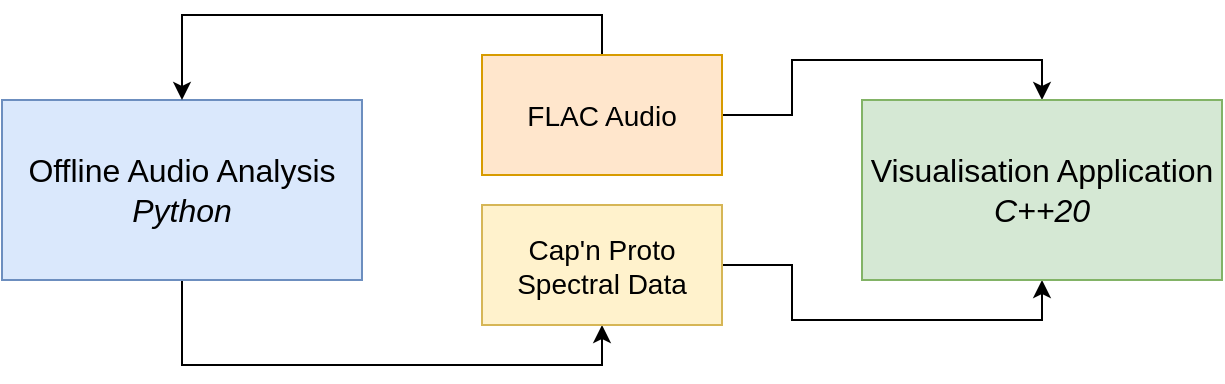 <mxfile version="24.1.0" type="device">
  <diagram name="Page-1" id="ulZEaE2dIo4UEBuT3u88">
    <mxGraphModel dx="1050" dy="625" grid="1" gridSize="10" guides="1" tooltips="1" connect="1" arrows="1" fold="1" page="1" pageScale="1" pageWidth="827" pageHeight="1169" math="0" shadow="0">
      <root>
        <mxCell id="0" />
        <mxCell id="1" parent="0" />
        <mxCell id="PQ_tBbDUJJmbg7Y49v7_-5" style="edgeStyle=orthogonalEdgeStyle;rounded=0;orthogonalLoop=1;jettySize=auto;html=1;exitX=0.5;exitY=1;exitDx=0;exitDy=0;entryX=0.5;entryY=1;entryDx=0;entryDy=0;" edge="1" parent="1" source="PQ_tBbDUJJmbg7Y49v7_-1" target="PQ_tBbDUJJmbg7Y49v7_-2">
          <mxGeometry relative="1" as="geometry" />
        </mxCell>
        <mxCell id="PQ_tBbDUJJmbg7Y49v7_-1" value="&lt;font style=&quot;font-size: 16px;&quot;&gt;Offline Audio Analysis&lt;br&gt;&lt;i&gt;Python&lt;/i&gt;&lt;/font&gt;" style="rounded=0;whiteSpace=wrap;html=1;fillColor=#dae8fc;strokeColor=#6c8ebf;" vertex="1" parent="1">
          <mxGeometry x="80" y="150" width="180" height="90" as="geometry" />
        </mxCell>
        <mxCell id="PQ_tBbDUJJmbg7Y49v7_-8" style="edgeStyle=orthogonalEdgeStyle;rounded=0;orthogonalLoop=1;jettySize=auto;html=1;exitX=1;exitY=0.5;exitDx=0;exitDy=0;entryX=0.5;entryY=1;entryDx=0;entryDy=0;" edge="1" parent="1" source="PQ_tBbDUJJmbg7Y49v7_-2" target="PQ_tBbDUJJmbg7Y49v7_-6">
          <mxGeometry relative="1" as="geometry" />
        </mxCell>
        <mxCell id="PQ_tBbDUJJmbg7Y49v7_-2" value="&lt;font style=&quot;font-size: 14px;&quot;&gt;Cap&#39;n Proto Spectral Data&lt;/font&gt;" style="rounded=0;whiteSpace=wrap;html=1;fillColor=#fff2cc;strokeColor=#d6b656;" vertex="1" parent="1">
          <mxGeometry x="320" y="202.5" width="120" height="60" as="geometry" />
        </mxCell>
        <mxCell id="PQ_tBbDUJJmbg7Y49v7_-4" style="edgeStyle=orthogonalEdgeStyle;rounded=0;orthogonalLoop=1;jettySize=auto;html=1;exitX=0.5;exitY=0;exitDx=0;exitDy=0;entryX=0.5;entryY=0;entryDx=0;entryDy=0;" edge="1" parent="1" source="PQ_tBbDUJJmbg7Y49v7_-3" target="PQ_tBbDUJJmbg7Y49v7_-1">
          <mxGeometry relative="1" as="geometry" />
        </mxCell>
        <mxCell id="PQ_tBbDUJJmbg7Y49v7_-7" style="edgeStyle=orthogonalEdgeStyle;rounded=0;orthogonalLoop=1;jettySize=auto;html=1;exitX=1;exitY=0.5;exitDx=0;exitDy=0;entryX=0.5;entryY=0;entryDx=0;entryDy=0;" edge="1" parent="1" source="PQ_tBbDUJJmbg7Y49v7_-3" target="PQ_tBbDUJJmbg7Y49v7_-6">
          <mxGeometry relative="1" as="geometry" />
        </mxCell>
        <mxCell id="PQ_tBbDUJJmbg7Y49v7_-3" value="&lt;font style=&quot;font-size: 14px;&quot;&gt;FLAC Audio&lt;/font&gt;" style="rounded=0;whiteSpace=wrap;html=1;fillColor=#ffe6cc;strokeColor=#d79b00;" vertex="1" parent="1">
          <mxGeometry x="320" y="127.5" width="120" height="60" as="geometry" />
        </mxCell>
        <mxCell id="PQ_tBbDUJJmbg7Y49v7_-6" value="&lt;font style=&quot;font-size: 16px;&quot;&gt;Visualisation Application&lt;br&gt;&lt;i&gt;C++20&lt;/i&gt;&lt;/font&gt;" style="rounded=0;whiteSpace=wrap;html=1;fillColor=#d5e8d4;strokeColor=#82b366;" vertex="1" parent="1">
          <mxGeometry x="510" y="150" width="180" height="90" as="geometry" />
        </mxCell>
      </root>
    </mxGraphModel>
  </diagram>
</mxfile>
